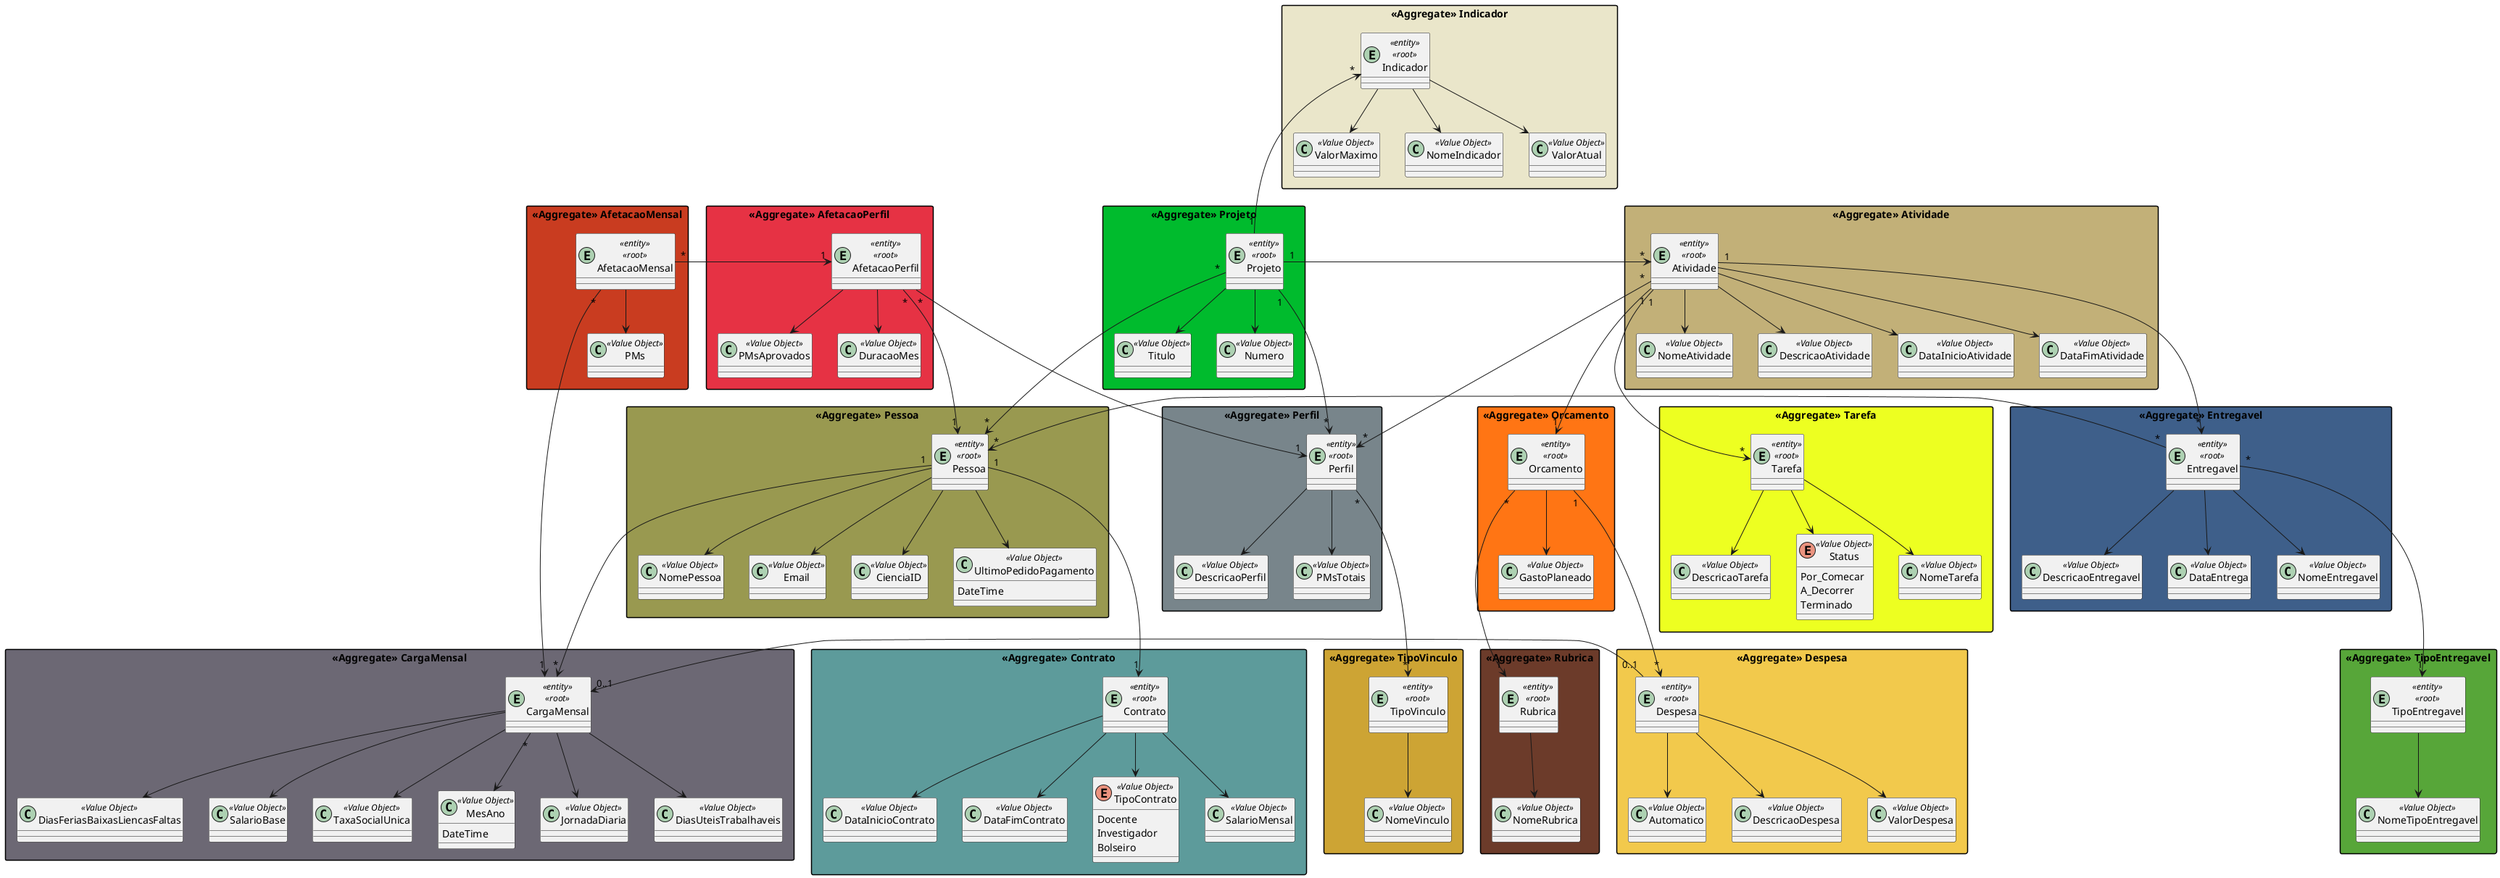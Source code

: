@startuml domain-model
'https://plantuml.com/class-diagram
skinparam classAttributeIconSize 0

skinparam packageStyle rectangle
'left to right direction

package "<<Aggregate>> AfetacaoMensal" #C93C20 {
    entity AfetacaoMensal <<entity>> <<root>>
    class PMs <<Value Object>>
}

package "<<Aggregate>> AfetacaoPerfil" #E63244 {
    entity AfetacaoPerfil <<entity>> <<root>>
    class PMsAprovados <<Value Object>>
    class DuracaoMes <<Value Object>>
    '* PMs Previstos = soma dos PMs de todos os meses da afetacao mensal
}

package "<<Aggregate>> Atividade" #C2B078 {
    entity Atividade <<entity>> <<root>>
    class NomeAtividade <<Value Object>>
    class DescricaoAtividade <<Value Object>>
    class DataInicioAtividade <<Value Object>>
    class DataFimAtividade <<Value Object>>
}

package "<<Aggregate>> Contrato" #5D9B9B {
    entity Contrato <<entity>> <<root>>
    class DataInicioContrato <<Value Object>>
    class DataFimContrato <<Value Object>>
    enum TipoContrato <<Value Object>> {
        Docente
        Investigador
        Bolseiro
    }
    class SalarioMensal <<Value Object>>
}

package "<<Aggregate>> Despesa" #F2C94C {
    entity Despesa <<entity>> <<root>>
    class DescricaoDespesa <<Value Object>>
    class ValorDespesa <<Value Object>>
    class Automatico <<Value Object>>
}

package "<<Aggregate>> Entregavel" #3E5F8A {
    entity Entregavel <<entity>> <<root>>
    class NomeEntregavel <<Value Object>>
    class DescricaoEntregavel <<Value Object>>
    class DataEntrega <<Value Object>>
}

package "<<Aggregate>> CargaMensal" #6C6874 {
    entity CargaMensal <<entity>> <<root>>
    class JornadaDiaria <<Value Object>>
    class DiasUteisTrabalhaveis <<Value Object>>
    '* Horas potencias trabalháveis = jornada * dias
    class DiasFeriasBaixasLiencasFaltas <<Value Object>>
    class SalarioBase <<Value Object>>
    '* horas de férias/baixas/etc é dias de férias/coiso * jornada
    class TaxaSocialUnica <<Value Object>>
    class MesAno <<Value Object>> {
        DateTime
    }
}

package "<<Aggregate>> Indicador" #EAE6CA {
    entity Indicador <<entity>> <<root>>
    class NomeIndicador <<Value Object>>
    class ValorAtual <<Value Object>>
    class ValorMaximo <<Value Object>>
}

package "<<Aggregate>> Perfil" #78858B {
    entity Perfil <<entity>> <<root>>
    class DescricaoPerfil <<Value Object>>
    class PMsTotais <<Value Object>>
}  

package "<<Aggregate>> Pessoa" #999950 {
    entity Pessoa <<entity>> <<root>>
    class NomePessoa <<Value Object>>
    class Email <<Value Object>>
    class CienciaID <<Value Object>>
    class UltimoPedidoPagamento <<Value Object>> {
        DateTime
    }
}

package "<<Aggregate>> Projeto" #00BB2D {
    entity Projeto <<entity>> <<root>>
    class Titulo <<Value Object>>
    class Numero <<Value Object>>
}


package "<<Aggregate>> Orcamento" #FF7514 {
    entity Orcamento <<entity>> <<root>>
    class GastoPlaneado <<Value Object>>
}


package "<<Aggregate>> Rubrica" #6C3B2A {
    entity Rubrica <<entity>> <<root>>
    class NomeRubrica <<Value Object>>
}

package "<<Aggregate>> Tarefa" #EDFF21 {
    entity Tarefa <<entity>> <<root>>
    class NomeTarefa <<Value Object>>
    class DescricaoTarefa <<Value Object>>
    enum Status <<Value Object>> {
        Por_Comecar
        A_Decorrer
        Terminado
    }
}


package "<<Aggregate>> TipoEntregavel" #57A639 {
    entity TipoEntregavel <<entity>> <<root>>
    class NomeTipoEntregavel <<Value Object>>
}


package "<<Aggregate>> TipoVinculo" #CDA434 {
    entity TipoVinculo <<entity>> <<root>>
    class NomeVinculo <<Value Object>>
}

AfetacaoMensal --> PMs
AfetacaoMensal "*" ---> "1" CargaMensal
AfetacaoMensal "*" -> "1" AfetacaoPerfil

AfetacaoPerfil --> PMsAprovados
AfetacaoPerfil --> DuracaoMes
AfetacaoPerfil "*" ---> "1" Perfil
AfetacaoPerfil "*" ---> "1" Pessoa

Atividade --> NomeAtividade
Atividade --> DescricaoAtividade
Atividade --> DataInicioAtividade
Atividade --> DataFimAtividade
Atividade "1" ---> "*" Tarefa
Atividade "*" ---> "*" Perfil
Atividade "1" ---> "*" Entregavel
Atividade "1" ---> "1" Orcamento

CargaMensal --> JornadaDiaria
CargaMensal --> DiasUteisTrabalhaveis
CargaMensal --> DiasFeriasBaixasLiencasFaltas
CargaMensal --> SalarioBase
CargaMensal --> TaxaSocialUnica
CargaMensal "*" --> MesAno

Contrato --> DataInicioContrato
Contrato --> DataFimContrato
Contrato --> TipoContrato
Contrato --> SalarioMensal

Despesa --> DescricaoDespesa
Despesa --> ValorDespesa
Despesa --> Automatico
Despesa "0..1" -> "0..1" CargaMensal

Entregavel --> NomeEntregavel
Entregavel --> DescricaoEntregavel
Entregavel --> DataEntrega
Entregavel "*" ---> "1" TipoEntregavel
Entregavel "*" -> "*" Pessoa

Indicador --> NomeIndicador
Indicador --> ValorAtual
Indicador --> ValorMaximo

Perfil --> DescricaoPerfil
Perfil --> PMsTotais
Perfil "*" ---> "*" TipoVinculo

Pessoa --> NomePessoa
Pessoa --> Email
Pessoa --> CienciaID 
Pessoa "1" ---> "1" Contrato
Pessoa "1" ---> "*" CargaMensal
Pessoa -->  UltimoPedidoPagamento

Projeto --> Titulo
Projeto --> Numero
Indicador "*" <--- "1" Projeto
Projeto "1" -> "*" Atividade
Projeto "1" ---> "*" Perfil
Projeto "*" ---> "*" Pessoa

Orcamento --> GastoPlaneado
Orcamento "*" ---> "1" Rubrica
Orcamento "1" ---> "*" Despesa

Rubrica --> NomeRubrica

Tarefa --> NomeTarefa
Tarefa --> DescricaoTarefa
Tarefa --> Status

TipoEntregavel --> NomeTipoEntregavel

TipoVinculo --> NomeVinculo

@enduml